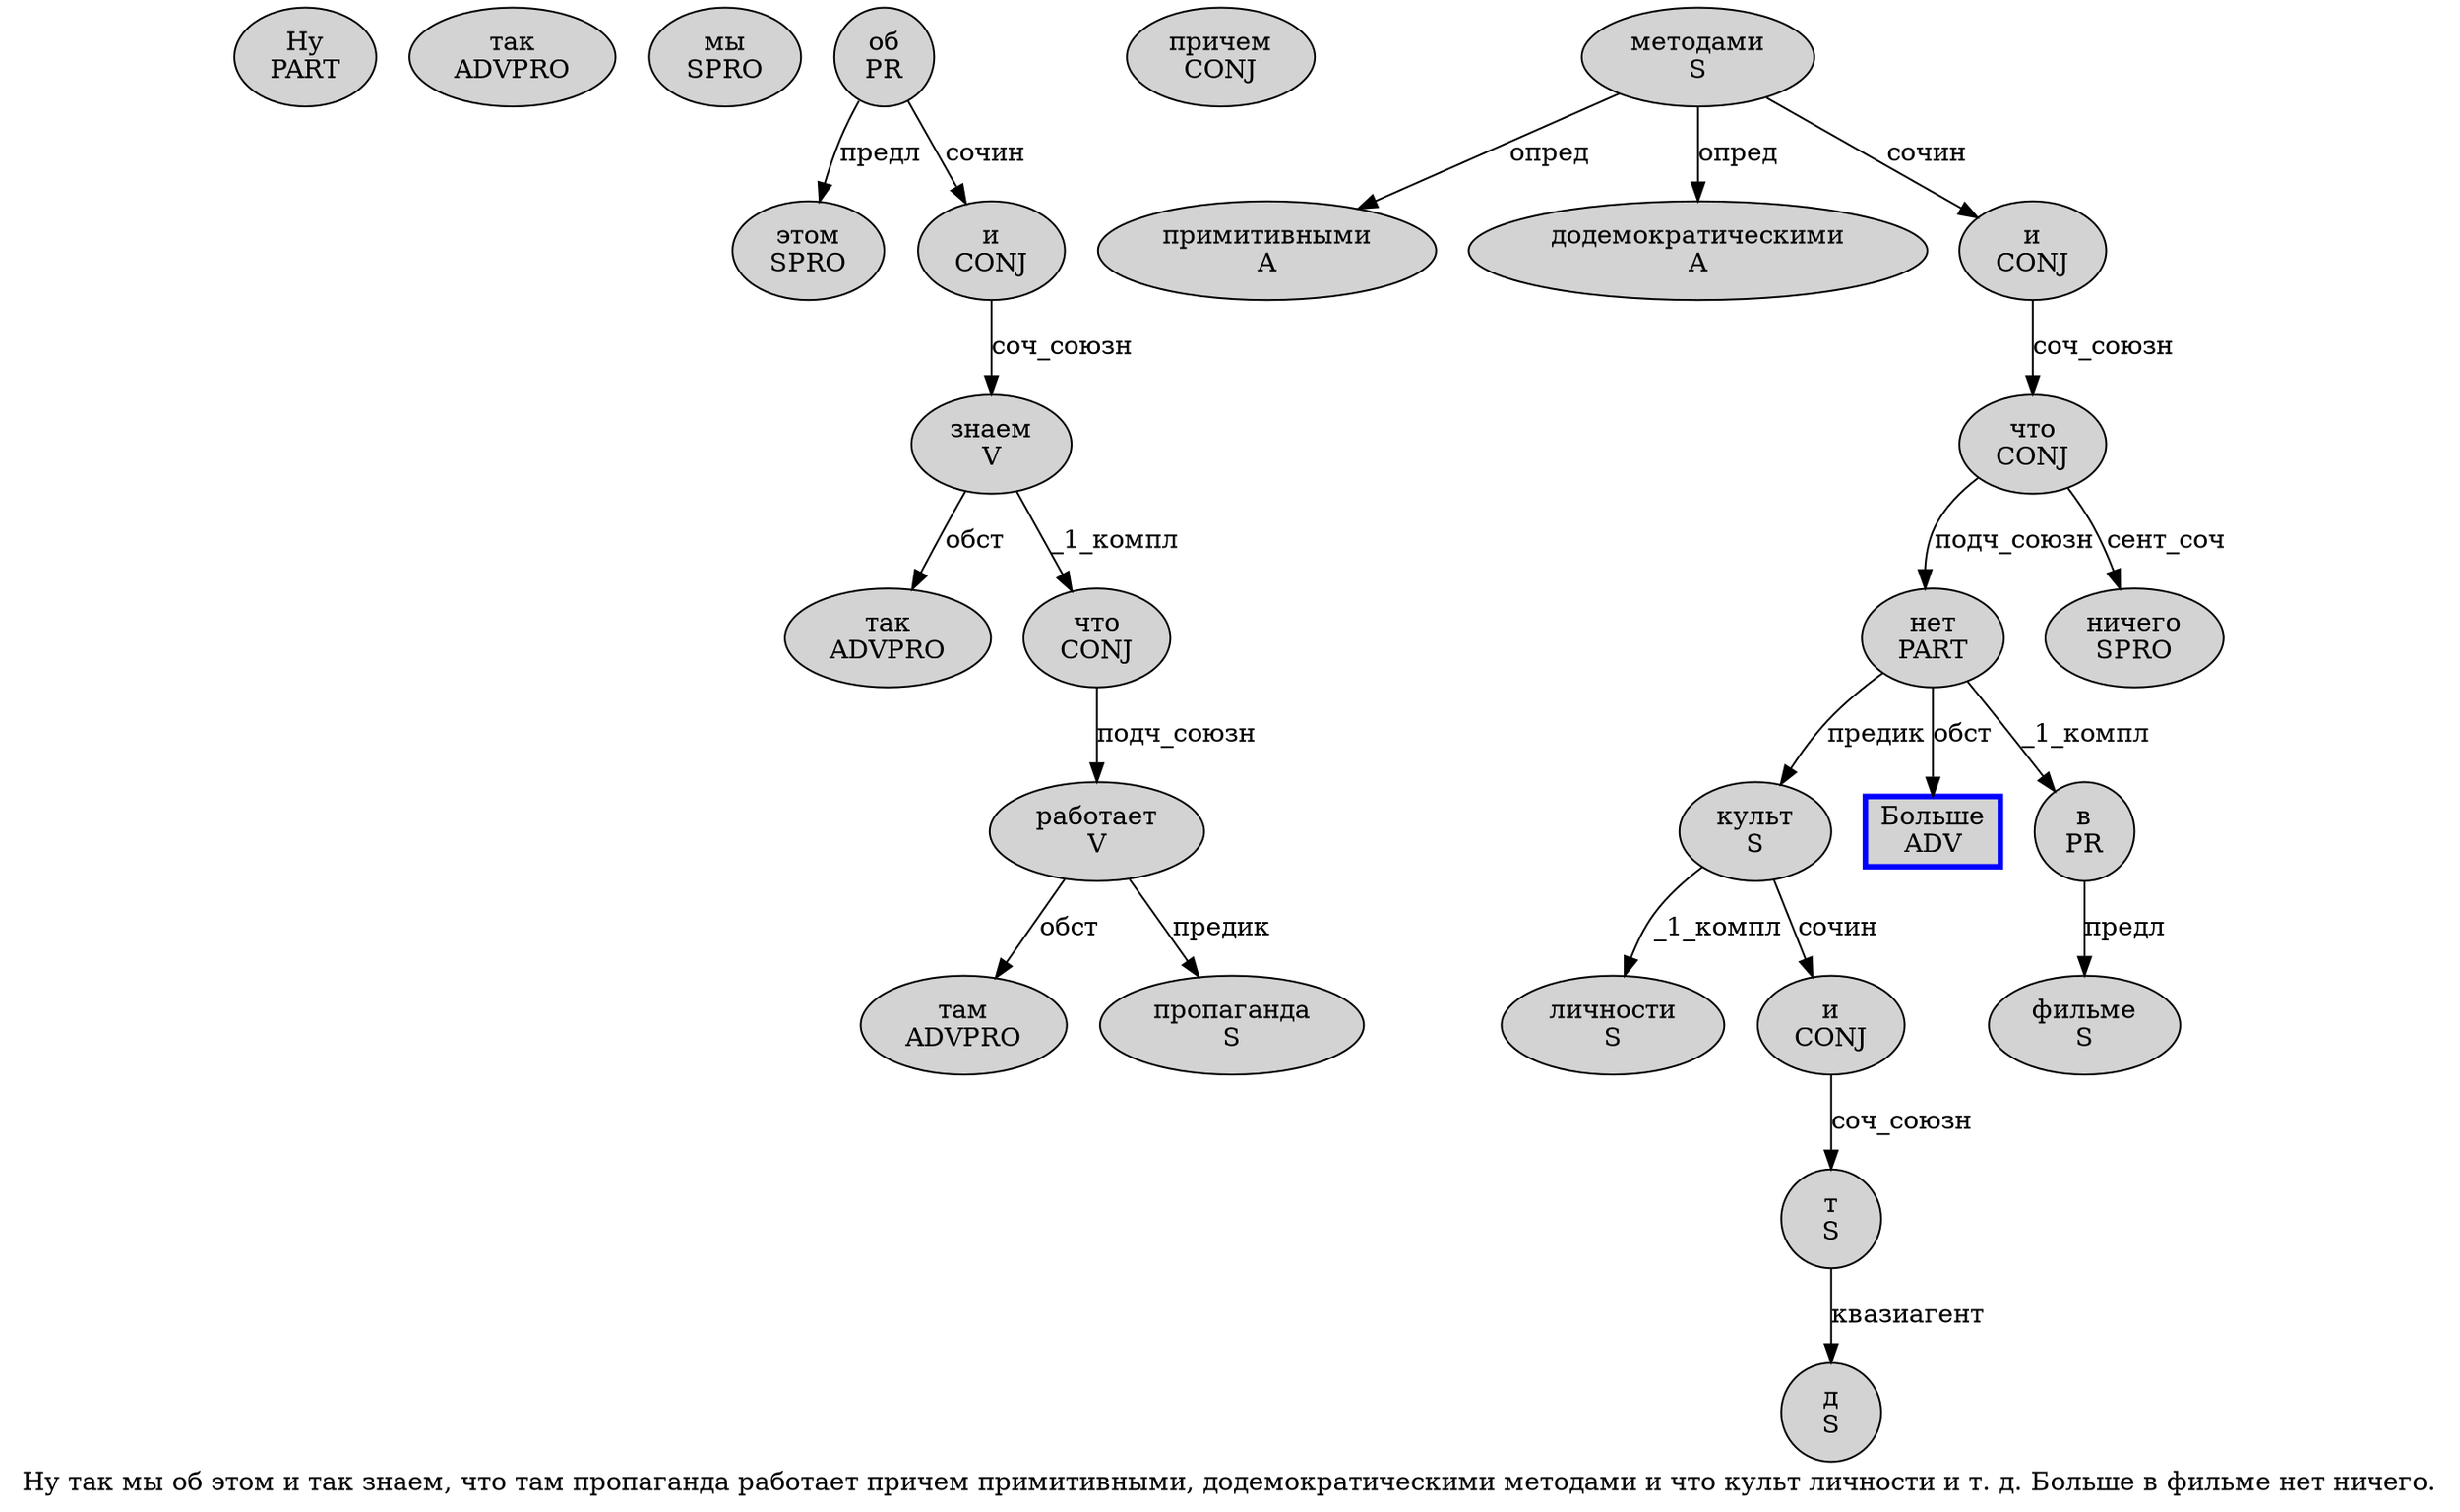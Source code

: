 digraph SENTENCE_2442 {
	graph [label="Ну так мы об этом и так знаем, что там пропаганда работает причем примитивными, додемократическими методами и что культ личности и т. д. Больше в фильме нет ничего."]
	node [style=filled]
		0 [label="Ну
PART" color="" fillcolor=lightgray penwidth=1 shape=ellipse]
		1 [label="так
ADVPRO" color="" fillcolor=lightgray penwidth=1 shape=ellipse]
		2 [label="мы
SPRO" color="" fillcolor=lightgray penwidth=1 shape=ellipse]
		3 [label="об
PR" color="" fillcolor=lightgray penwidth=1 shape=ellipse]
		4 [label="этом
SPRO" color="" fillcolor=lightgray penwidth=1 shape=ellipse]
		5 [label="и
CONJ" color="" fillcolor=lightgray penwidth=1 shape=ellipse]
		6 [label="так
ADVPRO" color="" fillcolor=lightgray penwidth=1 shape=ellipse]
		7 [label="знаем
V" color="" fillcolor=lightgray penwidth=1 shape=ellipse]
		9 [label="что
CONJ" color="" fillcolor=lightgray penwidth=1 shape=ellipse]
		10 [label="там
ADVPRO" color="" fillcolor=lightgray penwidth=1 shape=ellipse]
		11 [label="пропаганда
S" color="" fillcolor=lightgray penwidth=1 shape=ellipse]
		12 [label="работает
V" color="" fillcolor=lightgray penwidth=1 shape=ellipse]
		13 [label="причем
CONJ" color="" fillcolor=lightgray penwidth=1 shape=ellipse]
		14 [label="примитивными
A" color="" fillcolor=lightgray penwidth=1 shape=ellipse]
		16 [label="додемократическими
A" color="" fillcolor=lightgray penwidth=1 shape=ellipse]
		17 [label="методами
S" color="" fillcolor=lightgray penwidth=1 shape=ellipse]
		18 [label="и
CONJ" color="" fillcolor=lightgray penwidth=1 shape=ellipse]
		19 [label="что
CONJ" color="" fillcolor=lightgray penwidth=1 shape=ellipse]
		20 [label="культ
S" color="" fillcolor=lightgray penwidth=1 shape=ellipse]
		21 [label="личности
S" color="" fillcolor=lightgray penwidth=1 shape=ellipse]
		22 [label="и
CONJ" color="" fillcolor=lightgray penwidth=1 shape=ellipse]
		23 [label="т
S" color="" fillcolor=lightgray penwidth=1 shape=ellipse]
		25 [label="д
S" color="" fillcolor=lightgray penwidth=1 shape=ellipse]
		27 [label="Больше
ADV" color=blue fillcolor=lightgray penwidth=3 shape=box]
		28 [label="в
PR" color="" fillcolor=lightgray penwidth=1 shape=ellipse]
		29 [label="фильме
S" color="" fillcolor=lightgray penwidth=1 shape=ellipse]
		30 [label="нет
PART" color="" fillcolor=lightgray penwidth=1 shape=ellipse]
		31 [label="ничего
SPRO" color="" fillcolor=lightgray penwidth=1 shape=ellipse]
			17 -> 14 [label="опред"]
			17 -> 16 [label="опред"]
			17 -> 18 [label="сочин"]
			9 -> 12 [label="подч_союзн"]
			19 -> 30 [label="подч_союзн"]
			19 -> 31 [label="сент_соч"]
			20 -> 21 [label="_1_компл"]
			20 -> 22 [label="сочин"]
			18 -> 19 [label="соч_союзн"]
			28 -> 29 [label="предл"]
			22 -> 23 [label="соч_союзн"]
			3 -> 4 [label="предл"]
			3 -> 5 [label="сочин"]
			12 -> 10 [label="обст"]
			12 -> 11 [label="предик"]
			5 -> 7 [label="соч_союзн"]
			30 -> 20 [label="предик"]
			30 -> 27 [label="обст"]
			30 -> 28 [label="_1_компл"]
			23 -> 25 [label="квазиагент"]
			7 -> 6 [label="обст"]
			7 -> 9 [label="_1_компл"]
}